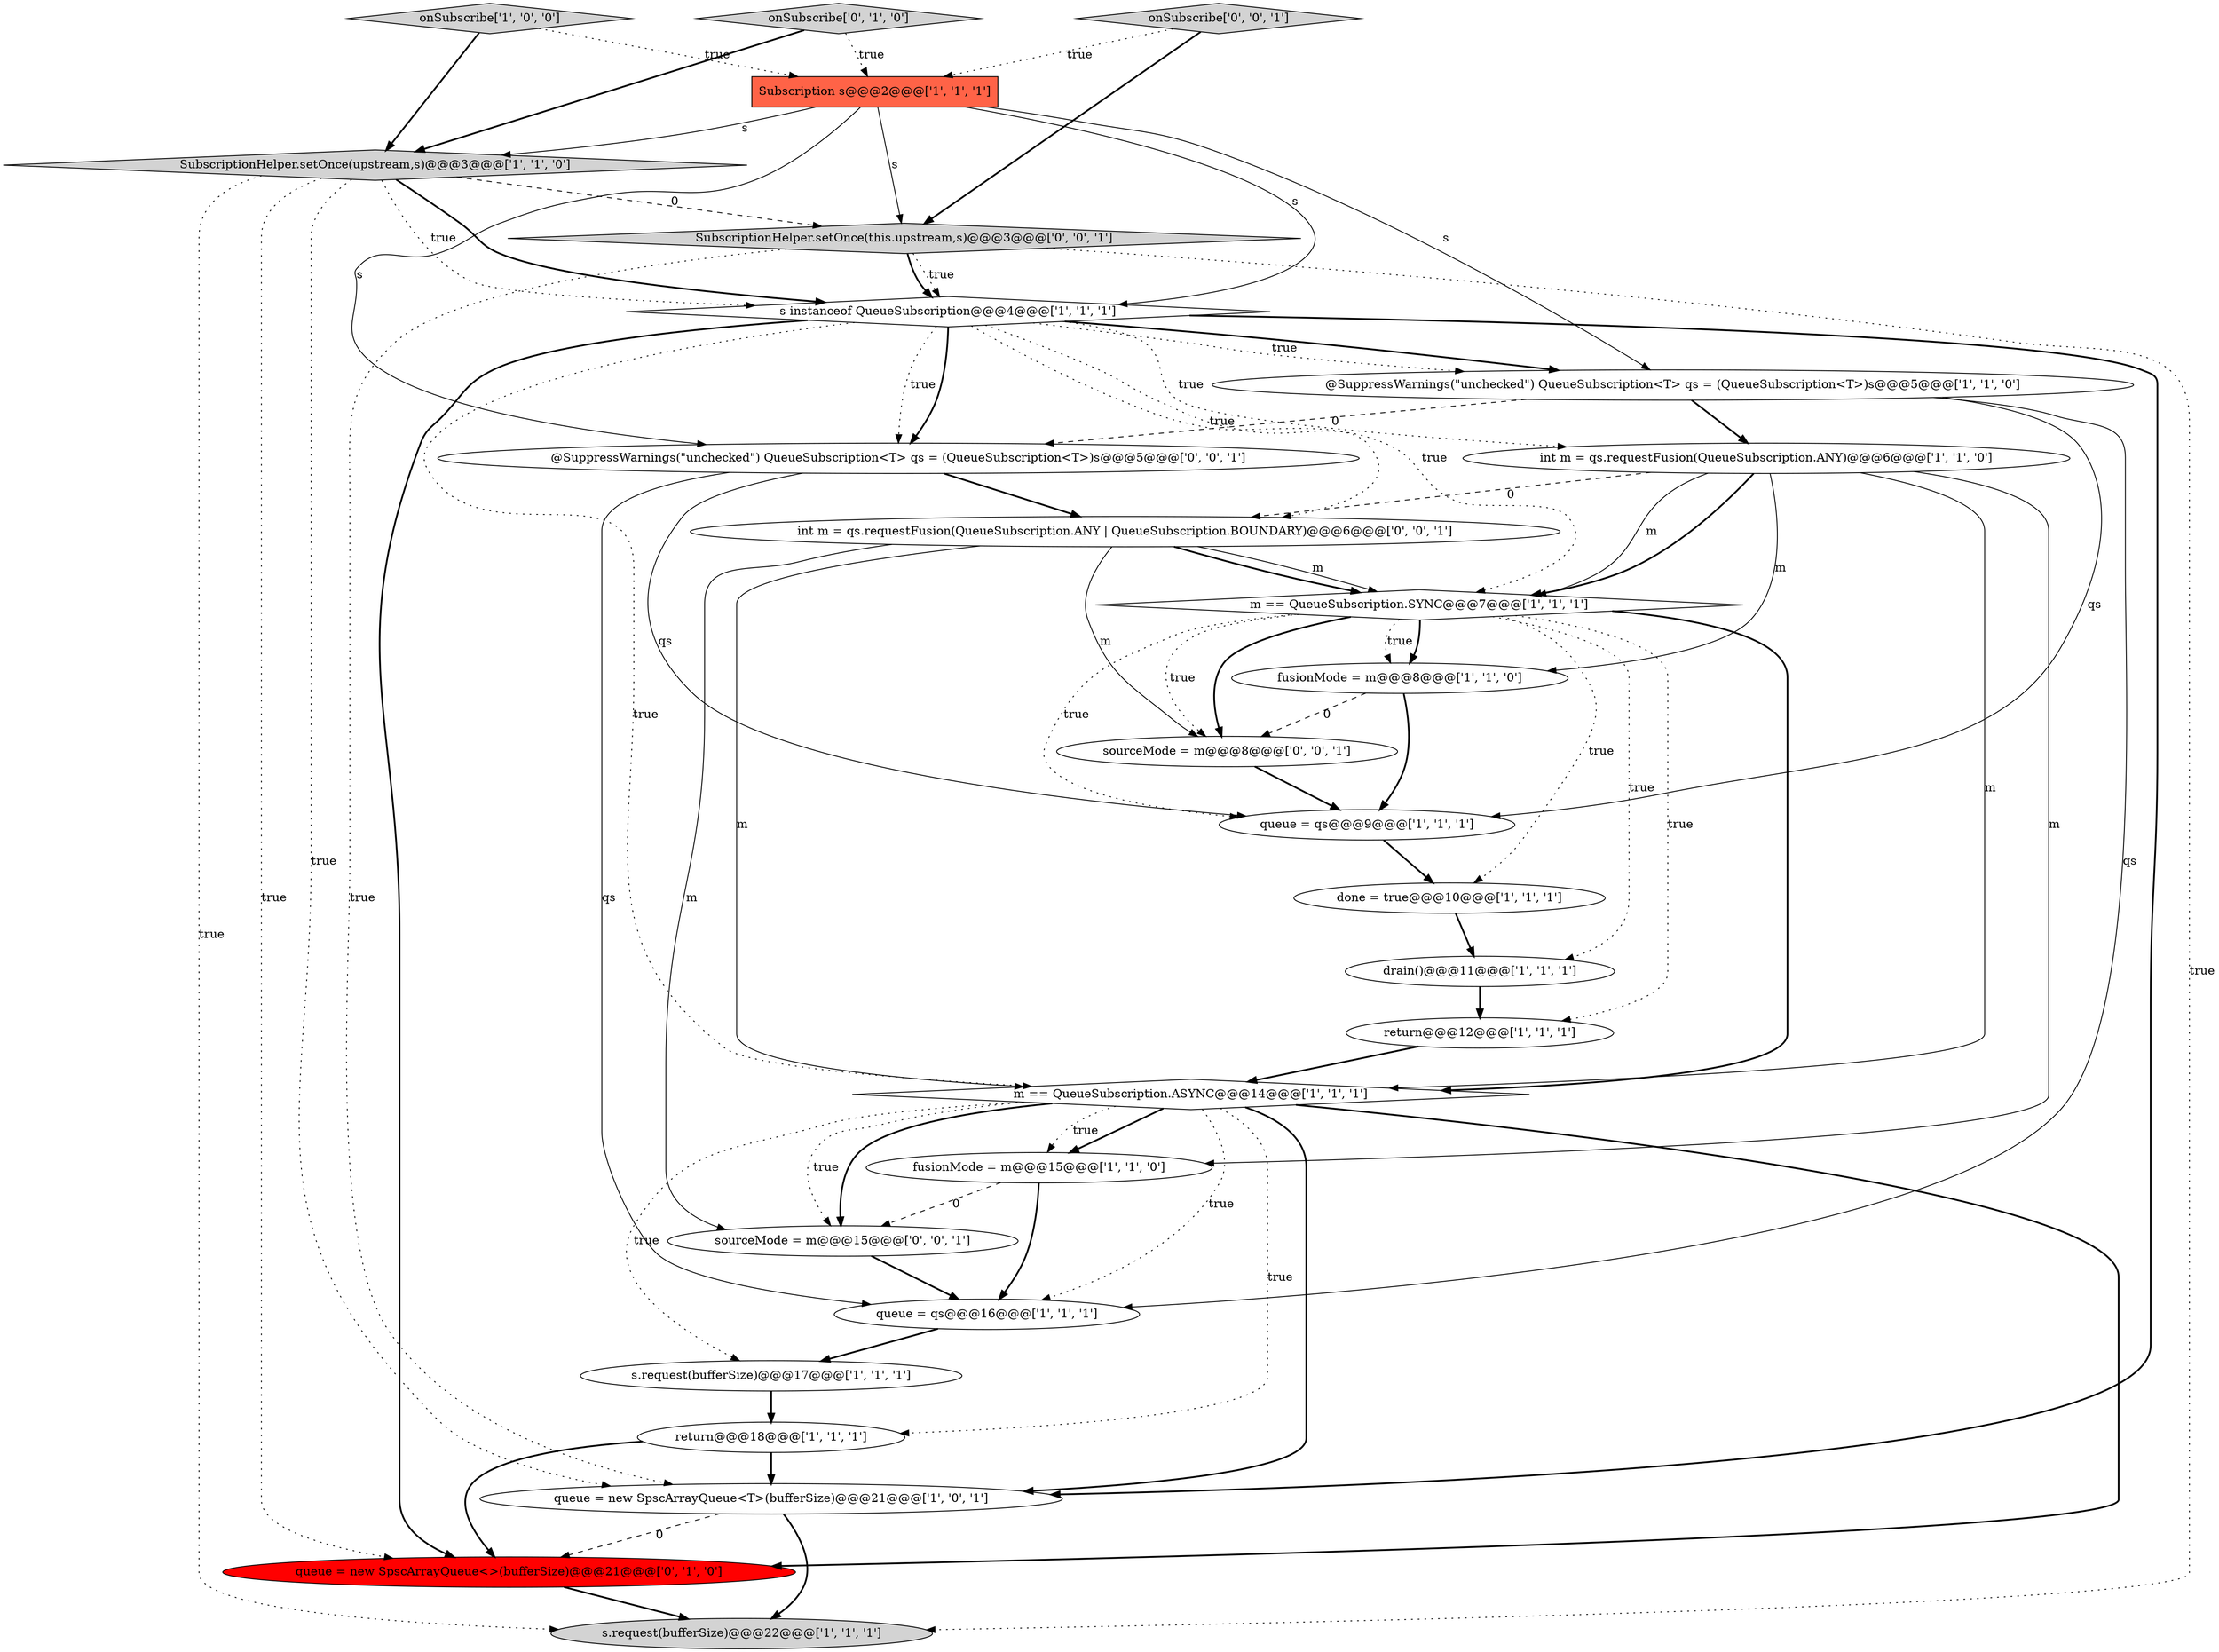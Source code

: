 digraph {
1 [style = filled, label = "queue = qs@@@16@@@['1', '1', '1']", fillcolor = white, shape = ellipse image = "AAA0AAABBB1BBB"];
11 [style = filled, label = "fusionMode = m@@@8@@@['1', '1', '0']", fillcolor = white, shape = ellipse image = "AAA0AAABBB1BBB"];
19 [style = filled, label = "onSubscribe['0', '1', '0']", fillcolor = lightgray, shape = diamond image = "AAA0AAABBB2BBB"];
21 [style = filled, label = "int m = qs.requestFusion(QueueSubscription.ANY | QueueSubscription.BOUNDARY)@@@6@@@['0', '0', '1']", fillcolor = white, shape = ellipse image = "AAA0AAABBB3BBB"];
16 [style = filled, label = "Subscription s@@@2@@@['1', '1', '1']", fillcolor = tomato, shape = box image = "AAA0AAABBB1BBB"];
13 [style = filled, label = "queue = new SpscArrayQueue<T>(bufferSize)@@@21@@@['1', '0', '1']", fillcolor = white, shape = ellipse image = "AAA0AAABBB1BBB"];
8 [style = filled, label = "SubscriptionHelper.setOnce(upstream,s)@@@3@@@['1', '1', '0']", fillcolor = lightgray, shape = diamond image = "AAA0AAABBB1BBB"];
17 [style = filled, label = "@SuppressWarnings(\"unchecked\") QueueSubscription<T> qs = (QueueSubscription<T>)s@@@5@@@['1', '1', '0']", fillcolor = white, shape = ellipse image = "AAA0AAABBB1BBB"];
9 [style = filled, label = "drain()@@@11@@@['1', '1', '1']", fillcolor = white, shape = ellipse image = "AAA0AAABBB1BBB"];
20 [style = filled, label = "queue = new SpscArrayQueue<>(bufferSize)@@@21@@@['0', '1', '0']", fillcolor = red, shape = ellipse image = "AAA1AAABBB2BBB"];
26 [style = filled, label = "onSubscribe['0', '0', '1']", fillcolor = lightgray, shape = diamond image = "AAA0AAABBB3BBB"];
0 [style = filled, label = "return@@@12@@@['1', '1', '1']", fillcolor = white, shape = ellipse image = "AAA0AAABBB1BBB"];
2 [style = filled, label = "return@@@18@@@['1', '1', '1']", fillcolor = white, shape = ellipse image = "AAA0AAABBB1BBB"];
5 [style = filled, label = "s.request(bufferSize)@@@17@@@['1', '1', '1']", fillcolor = white, shape = ellipse image = "AAA0AAABBB1BBB"];
7 [style = filled, label = "queue = qs@@@9@@@['1', '1', '1']", fillcolor = white, shape = ellipse image = "AAA0AAABBB1BBB"];
14 [style = filled, label = "int m = qs.requestFusion(QueueSubscription.ANY)@@@6@@@['1', '1', '0']", fillcolor = white, shape = ellipse image = "AAA0AAABBB1BBB"];
24 [style = filled, label = "sourceMode = m@@@8@@@['0', '0', '1']", fillcolor = white, shape = ellipse image = "AAA0AAABBB3BBB"];
6 [style = filled, label = "m == QueueSubscription.SYNC@@@7@@@['1', '1', '1']", fillcolor = white, shape = diamond image = "AAA0AAABBB1BBB"];
12 [style = filled, label = "done = true@@@10@@@['1', '1', '1']", fillcolor = white, shape = ellipse image = "AAA0AAABBB1BBB"];
25 [style = filled, label = "sourceMode = m@@@15@@@['0', '0', '1']", fillcolor = white, shape = ellipse image = "AAA0AAABBB3BBB"];
15 [style = filled, label = "onSubscribe['1', '0', '0']", fillcolor = lightgray, shape = diamond image = "AAA0AAABBB1BBB"];
18 [style = filled, label = "fusionMode = m@@@15@@@['1', '1', '0']", fillcolor = white, shape = ellipse image = "AAA0AAABBB1BBB"];
4 [style = filled, label = "s instanceof QueueSubscription@@@4@@@['1', '1', '1']", fillcolor = white, shape = diamond image = "AAA0AAABBB1BBB"];
3 [style = filled, label = "m == QueueSubscription.ASYNC@@@14@@@['1', '1', '1']", fillcolor = white, shape = diamond image = "AAA0AAABBB1BBB"];
10 [style = filled, label = "s.request(bufferSize)@@@22@@@['1', '1', '1']", fillcolor = lightgray, shape = ellipse image = "AAA0AAABBB1BBB"];
23 [style = filled, label = "@SuppressWarnings(\"unchecked\") QueueSubscription<T> qs = (QueueSubscription<T>)s@@@5@@@['0', '0', '1']", fillcolor = white, shape = ellipse image = "AAA0AAABBB3BBB"];
22 [style = filled, label = "SubscriptionHelper.setOnce(this.upstream,s)@@@3@@@['0', '0', '1']", fillcolor = lightgray, shape = diamond image = "AAA0AAABBB3BBB"];
4->6 [style = dotted, label="true"];
0->3 [style = bold, label=""];
1->5 [style = bold, label=""];
6->3 [style = bold, label=""];
6->24 [style = dotted, label="true"];
14->11 [style = solid, label="m"];
13->10 [style = bold, label=""];
2->20 [style = bold, label=""];
22->10 [style = dotted, label="true"];
25->1 [style = bold, label=""];
14->18 [style = solid, label="m"];
16->23 [style = solid, label="s"];
4->17 [style = bold, label=""];
9->0 [style = bold, label=""];
21->6 [style = bold, label=""];
14->3 [style = solid, label="m"];
7->12 [style = bold, label=""];
3->25 [style = bold, label=""];
21->6 [style = solid, label="m"];
13->20 [style = dashed, label="0"];
21->24 [style = solid, label="m"];
4->23 [style = dotted, label="true"];
4->13 [style = bold, label=""];
16->22 [style = solid, label="s"];
6->24 [style = bold, label=""];
8->10 [style = dotted, label="true"];
4->14 [style = dotted, label="true"];
15->16 [style = dotted, label="true"];
16->17 [style = solid, label="s"];
12->9 [style = bold, label=""];
4->23 [style = bold, label=""];
3->25 [style = dotted, label="true"];
8->4 [style = dotted, label="true"];
19->8 [style = bold, label=""];
26->22 [style = bold, label=""];
21->25 [style = solid, label="m"];
2->13 [style = bold, label=""];
3->18 [style = bold, label=""];
20->10 [style = bold, label=""];
22->4 [style = bold, label=""];
17->1 [style = solid, label="qs"];
4->21 [style = dotted, label="true"];
8->22 [style = dashed, label="0"];
18->25 [style = dashed, label="0"];
5->2 [style = bold, label=""];
3->20 [style = bold, label=""];
3->5 [style = dotted, label="true"];
4->3 [style = dotted, label="true"];
23->7 [style = solid, label="qs"];
18->1 [style = bold, label=""];
6->9 [style = dotted, label="true"];
23->21 [style = bold, label=""];
17->14 [style = bold, label=""];
3->18 [style = dotted, label="true"];
6->11 [style = bold, label=""];
16->4 [style = solid, label="s"];
22->13 [style = dotted, label="true"];
11->24 [style = dashed, label="0"];
23->1 [style = solid, label="qs"];
19->16 [style = dotted, label="true"];
16->8 [style = solid, label="s"];
6->7 [style = dotted, label="true"];
3->13 [style = bold, label=""];
4->20 [style = bold, label=""];
14->21 [style = dashed, label="0"];
26->16 [style = dotted, label="true"];
8->20 [style = dotted, label="true"];
21->3 [style = solid, label="m"];
8->13 [style = dotted, label="true"];
6->12 [style = dotted, label="true"];
6->11 [style = dotted, label="true"];
6->0 [style = dotted, label="true"];
8->4 [style = bold, label=""];
17->23 [style = dashed, label="0"];
24->7 [style = bold, label=""];
4->17 [style = dotted, label="true"];
22->4 [style = dotted, label="true"];
3->1 [style = dotted, label="true"];
14->6 [style = solid, label="m"];
14->6 [style = bold, label=""];
11->7 [style = bold, label=""];
15->8 [style = bold, label=""];
3->2 [style = dotted, label="true"];
17->7 [style = solid, label="qs"];
}
